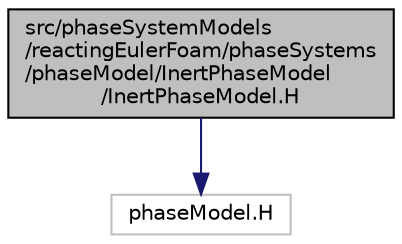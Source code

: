 digraph "src/phaseSystemModels/reactingEulerFoam/phaseSystems/phaseModel/InertPhaseModel/InertPhaseModel.H"
{
  bgcolor="transparent";
  edge [fontname="Helvetica",fontsize="10",labelfontname="Helvetica",labelfontsize="10"];
  node [fontname="Helvetica",fontsize="10",shape=record];
  Node1 [label="src/phaseSystemModels\l/reactingEulerFoam/phaseSystems\l/phaseModel/InertPhaseModel\l/InertPhaseModel.H",height=0.2,width=0.4,color="black", fillcolor="grey75", style="filled" fontcolor="black"];
  Node1 -> Node2 [color="midnightblue",fontsize="10",style="solid",fontname="Helvetica"];
  Node2 [label="phaseModel.H",height=0.2,width=0.4,color="grey75"];
}

